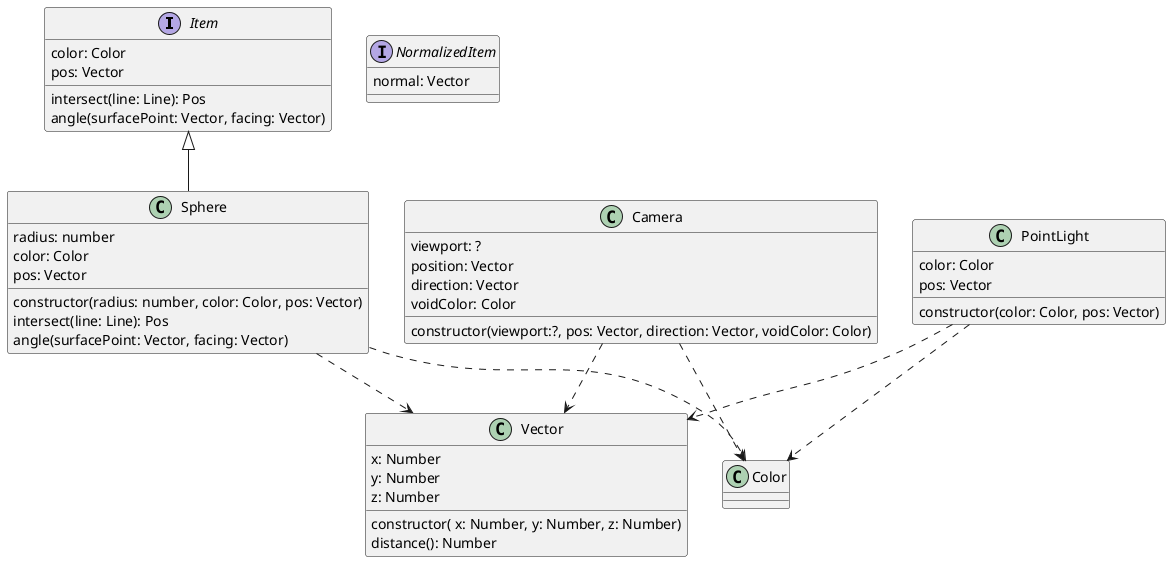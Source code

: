 @startuml

interface Item {
    color: Color
    pos: Vector
    intersect(line: Line): Pos
    angle(surfacePoint: Vector, facing: Vector)
}

interface NormalizedItem {
    normal: Vector
}

class Sphere{
    radius: number
    color: Color
    pos: Vector
    constructor(radius: number, color: Color, pos: Vector)
    intersect(line: Line): Pos
    angle(surfacePoint: Vector, facing: Vector)
}

class Vector{
    x: Number
    y: Number
    z: Number
    constructor( x: Number, y: Number, z: Number)
    distance(): Number
}

class Camera{
    viewport: ?
    position: Vector
    direction: Vector
    voidColor: Color
    constructor(viewport:?, pos: Vector, direction: Vector, voidColor: Color)
}

class PointLight {
    color: Color
    pos: Vector
    constructor(color: Color, pos: Vector)
}

Item <|-- Sphere

Sphere ..> Vector
Sphere ..> Color

Camera ..> Vector
Camera ..> Color

PointLight ..> Vector
PointLight ..> Color

@enduml
